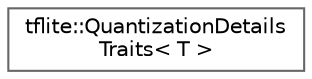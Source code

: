 digraph "Graphical Class Hierarchy"
{
 // LATEX_PDF_SIZE
  bgcolor="transparent";
  edge [fontname=Helvetica,fontsize=10,labelfontname=Helvetica,labelfontsize=10];
  node [fontname=Helvetica,fontsize=10,shape=box,height=0.2,width=0.4];
  rankdir="LR";
  Node0 [id="Node000000",label="tflite::QuantizationDetails\lTraits\< T \>",height=0.2,width=0.4,color="grey40", fillcolor="white", style="filled",URL="$structtflite_1_1_quantization_details_traits.html",tooltip=" "];
}
